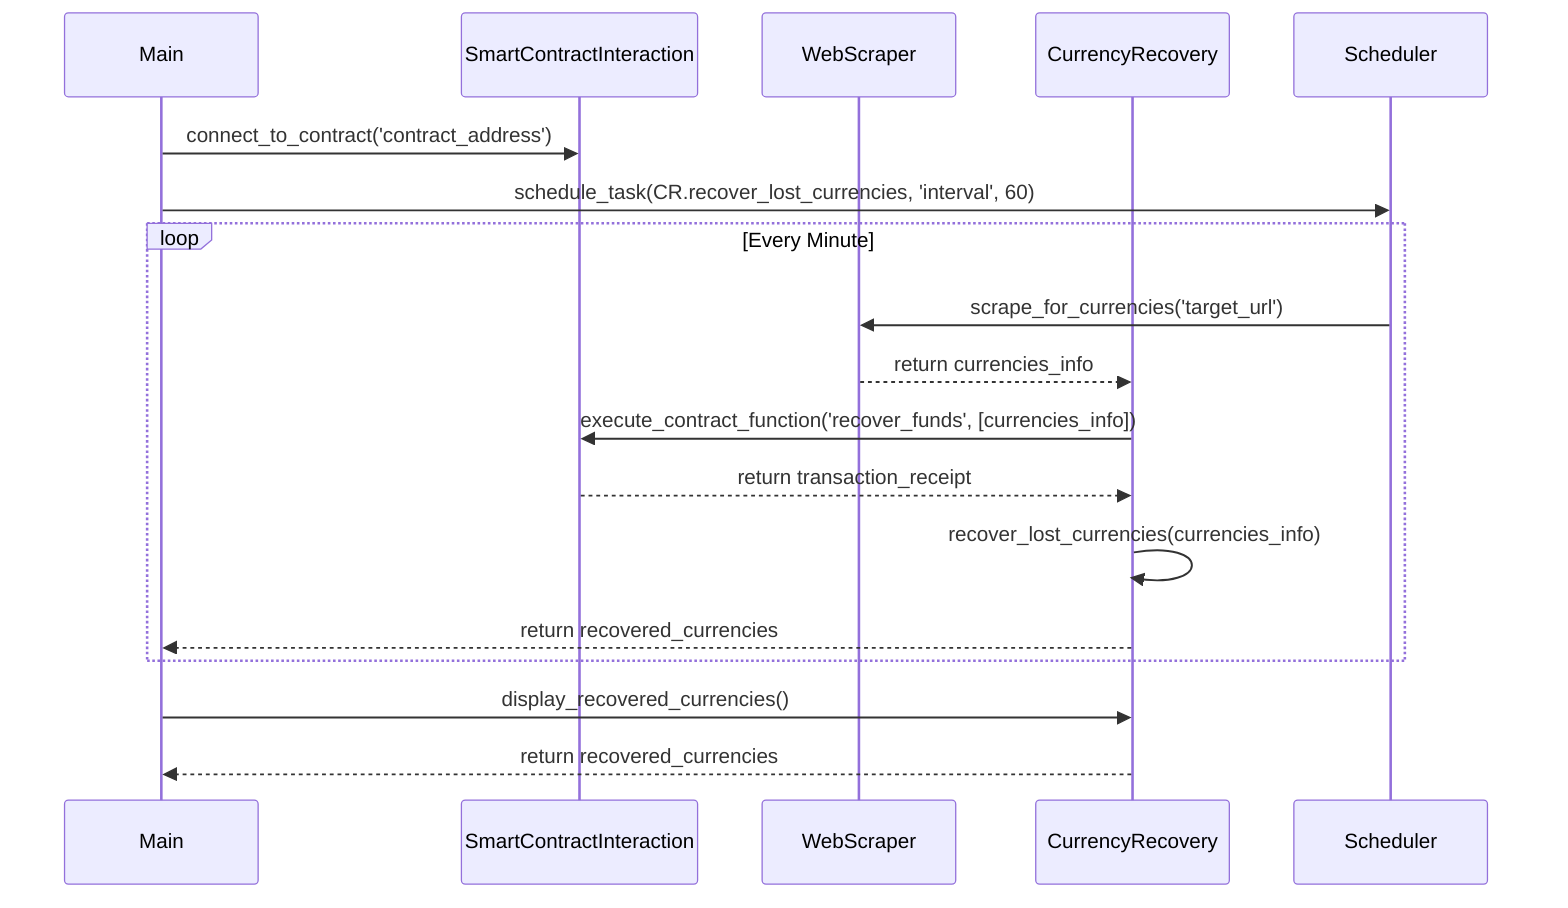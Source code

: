 sequenceDiagram
    participant M as Main
    participant SCI as SmartContractInteraction
    participant WS as WebScraper
    participant CR as CurrencyRecovery
    participant S as Scheduler
    M->>SCI: connect_to_contract('contract_address')
    M->>S: schedule_task(CR.recover_lost_currencies, 'interval', 60)
    loop Every Minute
        S->>WS: scrape_for_currencies('target_url')
        WS-->>CR: return currencies_info
        CR->>SCI: execute_contract_function('recover_funds', [currencies_info])
        SCI-->>CR: return transaction_receipt
        CR->>CR: recover_lost_currencies(currencies_info)
        CR-->>M: return recovered_currencies
    end
    M->>CR: display_recovered_currencies()
    CR-->>M: return recovered_currencies